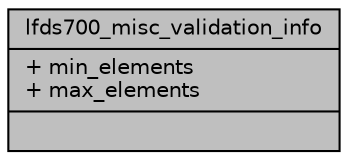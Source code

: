 digraph "lfds700_misc_validation_info"
{
 // LATEX_PDF_SIZE
  edge [fontname="Helvetica",fontsize="10",labelfontname="Helvetica",labelfontsize="10"];
  node [fontname="Helvetica",fontsize="10",shape=record];
  Node1 [label="{lfds700_misc_validation_info\n|+ min_elements\l+ max_elements\l|}",height=0.2,width=0.4,color="black", fillcolor="grey75", style="filled", fontcolor="black",tooltip=" "];
}
